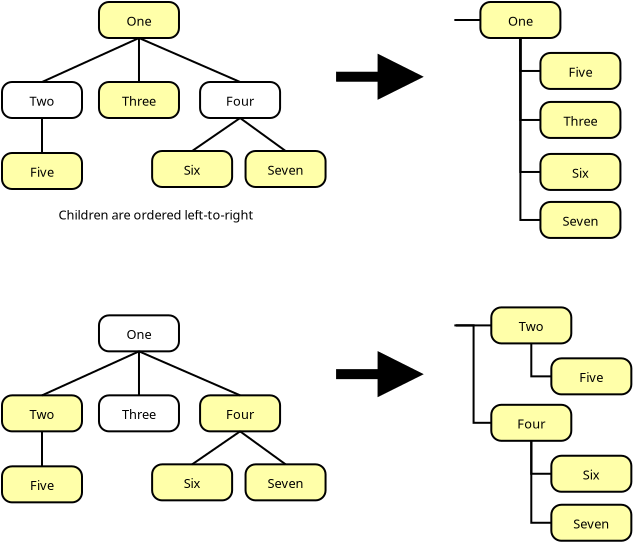 <?xml version="1.0" encoding="UTF-8"?>
<dia:diagram xmlns:dia="http://www.lysator.liu.se/~alla/dia/">
  <dia:layer name="Background" visible="true">
    <dia:group>
      <dia:object type="UML - State" version="0" id="O0">
        <dia:attribute name="obj_pos">
          <dia:point val="0.128,-16.728"/>
        </dia:attribute>
        <dia:attribute name="obj_bb">
          <dia:rectangle val="0.128,-16.728;4.128,-14.928"/>
        </dia:attribute>
        <dia:attribute name="elem_corner">
          <dia:point val="0.128,-16.728"/>
        </dia:attribute>
        <dia:attribute name="elem_width">
          <dia:real val="4"/>
        </dia:attribute>
        <dia:attribute name="elem_height">
          <dia:real val="1.8"/>
        </dia:attribute>
        <dia:attribute name="line_colour">
          <dia:color val="#000000"/>
        </dia:attribute>
        <dia:attribute name="fill_colour">
          <dia:color val="#ffffa9"/>
        </dia:attribute>
        <dia:attribute name="text">
          <dia:composite type="text">
            <dia:attribute name="string">
              <dia:string>#One#</dia:string>
            </dia:attribute>
            <dia:attribute name="font">
              <dia:font family="sans" style="0" name="Helvetica"/>
            </dia:attribute>
            <dia:attribute name="height">
              <dia:real val="0.8"/>
            </dia:attribute>
            <dia:attribute name="pos">
              <dia:point val="2.128,-15.628"/>
            </dia:attribute>
            <dia:attribute name="color">
              <dia:color val="#000000"/>
            </dia:attribute>
            <dia:attribute name="alignment">
              <dia:enum val="1"/>
            </dia:attribute>
          </dia:composite>
        </dia:attribute>
      </dia:object>
      <dia:object type="UML - State" version="0" id="O1">
        <dia:attribute name="obj_pos">
          <dia:point val="-4.721,-12.728"/>
        </dia:attribute>
        <dia:attribute name="obj_bb">
          <dia:rectangle val="-4.721,-12.728;-0.721,-10.928"/>
        </dia:attribute>
        <dia:attribute name="elem_corner">
          <dia:point val="-4.721,-12.728"/>
        </dia:attribute>
        <dia:attribute name="elem_width">
          <dia:real val="4"/>
        </dia:attribute>
        <dia:attribute name="elem_height">
          <dia:real val="1.8"/>
        </dia:attribute>
        <dia:attribute name="line_colour">
          <dia:color val="#000000"/>
        </dia:attribute>
        <dia:attribute name="fill_colour">
          <dia:color val="#ffffff"/>
        </dia:attribute>
        <dia:attribute name="text">
          <dia:composite type="text">
            <dia:attribute name="string">
              <dia:string>#Two#</dia:string>
            </dia:attribute>
            <dia:attribute name="font">
              <dia:font family="sans" style="0" name="Helvetica"/>
            </dia:attribute>
            <dia:attribute name="height">
              <dia:real val="0.8"/>
            </dia:attribute>
            <dia:attribute name="pos">
              <dia:point val="-2.721,-11.628"/>
            </dia:attribute>
            <dia:attribute name="color">
              <dia:color val="#000000"/>
            </dia:attribute>
            <dia:attribute name="alignment">
              <dia:enum val="1"/>
            </dia:attribute>
          </dia:composite>
        </dia:attribute>
      </dia:object>
      <dia:object type="UML - State" version="0" id="O2">
        <dia:attribute name="obj_pos">
          <dia:point val="0.128,-12.728"/>
        </dia:attribute>
        <dia:attribute name="obj_bb">
          <dia:rectangle val="0.128,-12.728;4.128,-10.928"/>
        </dia:attribute>
        <dia:attribute name="elem_corner">
          <dia:point val="0.128,-12.728"/>
        </dia:attribute>
        <dia:attribute name="elem_width">
          <dia:real val="4"/>
        </dia:attribute>
        <dia:attribute name="elem_height">
          <dia:real val="1.8"/>
        </dia:attribute>
        <dia:attribute name="line_colour">
          <dia:color val="#000000"/>
        </dia:attribute>
        <dia:attribute name="fill_colour">
          <dia:color val="#ffffa9"/>
        </dia:attribute>
        <dia:attribute name="text">
          <dia:composite type="text">
            <dia:attribute name="string">
              <dia:string>#Three#</dia:string>
            </dia:attribute>
            <dia:attribute name="font">
              <dia:font family="sans" style="0" name="Helvetica"/>
            </dia:attribute>
            <dia:attribute name="height">
              <dia:real val="0.8"/>
            </dia:attribute>
            <dia:attribute name="pos">
              <dia:point val="2.128,-11.628"/>
            </dia:attribute>
            <dia:attribute name="color">
              <dia:color val="#000000"/>
            </dia:attribute>
            <dia:attribute name="alignment">
              <dia:enum val="1"/>
            </dia:attribute>
          </dia:composite>
        </dia:attribute>
      </dia:object>
      <dia:object type="UML - State" version="0" id="O3">
        <dia:attribute name="obj_pos">
          <dia:point val="5.183,-12.728"/>
        </dia:attribute>
        <dia:attribute name="obj_bb">
          <dia:rectangle val="5.183,-12.728;9.183,-10.928"/>
        </dia:attribute>
        <dia:attribute name="elem_corner">
          <dia:point val="5.183,-12.728"/>
        </dia:attribute>
        <dia:attribute name="elem_width">
          <dia:real val="4"/>
        </dia:attribute>
        <dia:attribute name="elem_height">
          <dia:real val="1.8"/>
        </dia:attribute>
        <dia:attribute name="line_colour">
          <dia:color val="#000000"/>
        </dia:attribute>
        <dia:attribute name="fill_colour">
          <dia:color val="#ffffff"/>
        </dia:attribute>
        <dia:attribute name="text">
          <dia:composite type="text">
            <dia:attribute name="string">
              <dia:string>#Four#</dia:string>
            </dia:attribute>
            <dia:attribute name="font">
              <dia:font family="sans" style="0" name="Helvetica"/>
            </dia:attribute>
            <dia:attribute name="height">
              <dia:real val="0.8"/>
            </dia:attribute>
            <dia:attribute name="pos">
              <dia:point val="7.183,-11.628"/>
            </dia:attribute>
            <dia:attribute name="color">
              <dia:color val="#000000"/>
            </dia:attribute>
            <dia:attribute name="alignment">
              <dia:enum val="1"/>
            </dia:attribute>
          </dia:composite>
        </dia:attribute>
      </dia:object>
      <dia:object type="UML - State" version="0" id="O4">
        <dia:attribute name="obj_pos">
          <dia:point val="-4.721,-9.178"/>
        </dia:attribute>
        <dia:attribute name="obj_bb">
          <dia:rectangle val="-4.721,-9.178;-0.721,-7.378"/>
        </dia:attribute>
        <dia:attribute name="elem_corner">
          <dia:point val="-4.721,-9.178"/>
        </dia:attribute>
        <dia:attribute name="elem_width">
          <dia:real val="4"/>
        </dia:attribute>
        <dia:attribute name="elem_height">
          <dia:real val="1.8"/>
        </dia:attribute>
        <dia:attribute name="line_colour">
          <dia:color val="#000000"/>
        </dia:attribute>
        <dia:attribute name="fill_colour">
          <dia:color val="#ffffa9"/>
        </dia:attribute>
        <dia:attribute name="text">
          <dia:composite type="text">
            <dia:attribute name="string">
              <dia:string>#Five#</dia:string>
            </dia:attribute>
            <dia:attribute name="font">
              <dia:font family="sans" style="0" name="Helvetica"/>
            </dia:attribute>
            <dia:attribute name="height">
              <dia:real val="0.8"/>
            </dia:attribute>
            <dia:attribute name="pos">
              <dia:point val="-2.721,-8.078"/>
            </dia:attribute>
            <dia:attribute name="color">
              <dia:color val="#000000"/>
            </dia:attribute>
            <dia:attribute name="alignment">
              <dia:enum val="1"/>
            </dia:attribute>
          </dia:composite>
        </dia:attribute>
      </dia:object>
      <dia:object type="UML - State" version="0" id="O5">
        <dia:attribute name="obj_pos">
          <dia:point val="2.785,-9.278"/>
        </dia:attribute>
        <dia:attribute name="obj_bb">
          <dia:rectangle val="2.785,-9.278;6.785,-7.478"/>
        </dia:attribute>
        <dia:attribute name="elem_corner">
          <dia:point val="2.785,-9.278"/>
        </dia:attribute>
        <dia:attribute name="elem_width">
          <dia:real val="4"/>
        </dia:attribute>
        <dia:attribute name="elem_height">
          <dia:real val="1.8"/>
        </dia:attribute>
        <dia:attribute name="line_colour">
          <dia:color val="#000000"/>
        </dia:attribute>
        <dia:attribute name="fill_colour">
          <dia:color val="#ffffa9"/>
        </dia:attribute>
        <dia:attribute name="text">
          <dia:composite type="text">
            <dia:attribute name="string">
              <dia:string>#Six#</dia:string>
            </dia:attribute>
            <dia:attribute name="font">
              <dia:font family="sans" style="0" name="Helvetica"/>
            </dia:attribute>
            <dia:attribute name="height">
              <dia:real val="0.8"/>
            </dia:attribute>
            <dia:attribute name="pos">
              <dia:point val="4.785,-8.178"/>
            </dia:attribute>
            <dia:attribute name="color">
              <dia:color val="#000000"/>
            </dia:attribute>
            <dia:attribute name="alignment">
              <dia:enum val="1"/>
            </dia:attribute>
          </dia:composite>
        </dia:attribute>
      </dia:object>
      <dia:object type="UML - State" version="0" id="O6">
        <dia:attribute name="obj_pos">
          <dia:point val="7.457,-9.278"/>
        </dia:attribute>
        <dia:attribute name="obj_bb">
          <dia:rectangle val="7.457,-9.278;11.457,-7.478"/>
        </dia:attribute>
        <dia:attribute name="elem_corner">
          <dia:point val="7.457,-9.278"/>
        </dia:attribute>
        <dia:attribute name="elem_width">
          <dia:real val="4"/>
        </dia:attribute>
        <dia:attribute name="elem_height">
          <dia:real val="1.8"/>
        </dia:attribute>
        <dia:attribute name="line_colour">
          <dia:color val="#000000"/>
        </dia:attribute>
        <dia:attribute name="fill_colour">
          <dia:color val="#ffffa9"/>
        </dia:attribute>
        <dia:attribute name="text">
          <dia:composite type="text">
            <dia:attribute name="string">
              <dia:string>#Seven#</dia:string>
            </dia:attribute>
            <dia:attribute name="font">
              <dia:font family="sans" style="0" name="Helvetica"/>
            </dia:attribute>
            <dia:attribute name="height">
              <dia:real val="0.8"/>
            </dia:attribute>
            <dia:attribute name="pos">
              <dia:point val="9.457,-8.178"/>
            </dia:attribute>
            <dia:attribute name="color">
              <dia:color val="#000000"/>
            </dia:attribute>
            <dia:attribute name="alignment">
              <dia:enum val="1"/>
            </dia:attribute>
          </dia:composite>
        </dia:attribute>
      </dia:object>
      <dia:object type="Standard - Line" version="0" id="O7">
        <dia:attribute name="obj_pos">
          <dia:point val="2.128,-14.928"/>
        </dia:attribute>
        <dia:attribute name="obj_bb">
          <dia:rectangle val="-2.787,-14.994;2.194,-12.662"/>
        </dia:attribute>
        <dia:attribute name="conn_endpoints">
          <dia:point val="2.128,-14.928"/>
          <dia:point val="-2.721,-12.728"/>
        </dia:attribute>
        <dia:attribute name="numcp">
          <dia:int val="1"/>
        </dia:attribute>
        <dia:connections>
          <dia:connection handle="0" to="O0" connection="6"/>
          <dia:connection handle="1" to="O1" connection="1"/>
        </dia:connections>
      </dia:object>
      <dia:object type="Standard - Line" version="0" id="O8">
        <dia:attribute name="obj_pos">
          <dia:point val="-2.721,-10.928"/>
        </dia:attribute>
        <dia:attribute name="obj_bb">
          <dia:rectangle val="-2.771,-10.978;-2.671,-9.128"/>
        </dia:attribute>
        <dia:attribute name="conn_endpoints">
          <dia:point val="-2.721,-10.928"/>
          <dia:point val="-2.721,-9.178"/>
        </dia:attribute>
        <dia:attribute name="numcp">
          <dia:int val="1"/>
        </dia:attribute>
        <dia:connections>
          <dia:connection handle="0" to="O1" connection="6"/>
          <dia:connection handle="1" to="O4" connection="1"/>
        </dia:connections>
      </dia:object>
      <dia:object type="Standard - Line" version="0" id="O9">
        <dia:attribute name="obj_pos">
          <dia:point val="2.128,-14.928"/>
        </dia:attribute>
        <dia:attribute name="obj_bb">
          <dia:rectangle val="2.078,-14.978;2.178,-12.678"/>
        </dia:attribute>
        <dia:attribute name="conn_endpoints">
          <dia:point val="2.128,-14.928"/>
          <dia:point val="2.128,-12.728"/>
        </dia:attribute>
        <dia:attribute name="numcp">
          <dia:int val="1"/>
        </dia:attribute>
        <dia:connections>
          <dia:connection handle="0" to="O0" connection="6"/>
          <dia:connection handle="1" to="O2" connection="1"/>
        </dia:connections>
      </dia:object>
      <dia:object type="Standard - Line" version="0" id="O10">
        <dia:attribute name="obj_pos">
          <dia:point val="2.128,-14.928"/>
        </dia:attribute>
        <dia:attribute name="obj_bb">
          <dia:rectangle val="2.062,-14.994;7.248,-12.662"/>
        </dia:attribute>
        <dia:attribute name="conn_endpoints">
          <dia:point val="2.128,-14.928"/>
          <dia:point val="7.183,-12.728"/>
        </dia:attribute>
        <dia:attribute name="numcp">
          <dia:int val="1"/>
        </dia:attribute>
        <dia:connections>
          <dia:connection handle="0" to="O0" connection="6"/>
          <dia:connection handle="1" to="O3" connection="1"/>
        </dia:connections>
      </dia:object>
      <dia:object type="Standard - Line" version="0" id="O11">
        <dia:attribute name="obj_pos">
          <dia:point val="7.183,-10.928"/>
        </dia:attribute>
        <dia:attribute name="obj_bb">
          <dia:rectangle val="4.715,-10.998;7.252,-9.209"/>
        </dia:attribute>
        <dia:attribute name="conn_endpoints">
          <dia:point val="7.183,-10.928"/>
          <dia:point val="4.785,-9.278"/>
        </dia:attribute>
        <dia:attribute name="numcp">
          <dia:int val="1"/>
        </dia:attribute>
        <dia:connections>
          <dia:connection handle="0" to="O3" connection="6"/>
          <dia:connection handle="1" to="O5" connection="1"/>
        </dia:connections>
      </dia:object>
      <dia:object type="Standard - Line" version="0" id="O12">
        <dia:attribute name="obj_pos">
          <dia:point val="7.183,-10.928"/>
        </dia:attribute>
        <dia:attribute name="obj_bb">
          <dia:rectangle val="7.113,-10.998;9.527,-9.208"/>
        </dia:attribute>
        <dia:attribute name="conn_endpoints">
          <dia:point val="7.183,-10.928"/>
          <dia:point val="9.457,-9.278"/>
        </dia:attribute>
        <dia:attribute name="numcp">
          <dia:int val="1"/>
        </dia:attribute>
        <dia:connections>
          <dia:connection handle="0" to="O3" connection="6"/>
          <dia:connection handle="1" to="O6" connection="1"/>
        </dia:connections>
      </dia:object>
    </dia:group>
    <dia:object type="Standard - Text" version="0" id="O13">
      <dia:attribute name="obj_pos">
        <dia:point val="-1.9,-5.85"/>
      </dia:attribute>
      <dia:attribute name="obj_bb">
        <dia:rectangle val="-1.9,-6.469;8.119,-5.463"/>
      </dia:attribute>
      <dia:attribute name="text">
        <dia:composite type="text">
          <dia:attribute name="string">
            <dia:string>#Children are ordered left-to-right#</dia:string>
          </dia:attribute>
          <dia:attribute name="font">
            <dia:font family="sans" style="0" name="Helvetica"/>
          </dia:attribute>
          <dia:attribute name="height">
            <dia:real val="0.8"/>
          </dia:attribute>
          <dia:attribute name="pos">
            <dia:point val="-1.9,-5.85"/>
          </dia:attribute>
          <dia:attribute name="color">
            <dia:color val="#000000"/>
          </dia:attribute>
          <dia:attribute name="alignment">
            <dia:enum val="0"/>
          </dia:attribute>
        </dia:composite>
      </dia:attribute>
    </dia:object>
    <dia:group>
      <dia:object type="UML - State" version="0" id="O14">
        <dia:attribute name="obj_pos">
          <dia:point val="0.128,-1.06"/>
        </dia:attribute>
        <dia:attribute name="obj_bb">
          <dia:rectangle val="0.128,-1.06;4.128,0.74"/>
        </dia:attribute>
        <dia:attribute name="elem_corner">
          <dia:point val="0.128,-1.06"/>
        </dia:attribute>
        <dia:attribute name="elem_width">
          <dia:real val="4"/>
        </dia:attribute>
        <dia:attribute name="elem_height">
          <dia:real val="1.8"/>
        </dia:attribute>
        <dia:attribute name="line_colour">
          <dia:color val="#000000"/>
        </dia:attribute>
        <dia:attribute name="fill_colour">
          <dia:color val="#ffffff"/>
        </dia:attribute>
        <dia:attribute name="text">
          <dia:composite type="text">
            <dia:attribute name="string">
              <dia:string>#One#</dia:string>
            </dia:attribute>
            <dia:attribute name="font">
              <dia:font family="sans" style="0" name="Helvetica"/>
            </dia:attribute>
            <dia:attribute name="height">
              <dia:real val="0.8"/>
            </dia:attribute>
            <dia:attribute name="pos">
              <dia:point val="2.128,0.04"/>
            </dia:attribute>
            <dia:attribute name="color">
              <dia:color val="#000000"/>
            </dia:attribute>
            <dia:attribute name="alignment">
              <dia:enum val="1"/>
            </dia:attribute>
          </dia:composite>
        </dia:attribute>
      </dia:object>
      <dia:object type="UML - State" version="0" id="O15">
        <dia:attribute name="obj_pos">
          <dia:point val="-4.721,2.94"/>
        </dia:attribute>
        <dia:attribute name="obj_bb">
          <dia:rectangle val="-4.721,2.94;-0.721,4.74"/>
        </dia:attribute>
        <dia:attribute name="elem_corner">
          <dia:point val="-4.721,2.94"/>
        </dia:attribute>
        <dia:attribute name="elem_width">
          <dia:real val="4"/>
        </dia:attribute>
        <dia:attribute name="elem_height">
          <dia:real val="1.8"/>
        </dia:attribute>
        <dia:attribute name="line_colour">
          <dia:color val="#000000"/>
        </dia:attribute>
        <dia:attribute name="fill_colour">
          <dia:color val="#ffffa9"/>
        </dia:attribute>
        <dia:attribute name="text">
          <dia:composite type="text">
            <dia:attribute name="string">
              <dia:string>#Two#</dia:string>
            </dia:attribute>
            <dia:attribute name="font">
              <dia:font family="sans" style="0" name="Helvetica"/>
            </dia:attribute>
            <dia:attribute name="height">
              <dia:real val="0.8"/>
            </dia:attribute>
            <dia:attribute name="pos">
              <dia:point val="-2.721,4.04"/>
            </dia:attribute>
            <dia:attribute name="color">
              <dia:color val="#000000"/>
            </dia:attribute>
            <dia:attribute name="alignment">
              <dia:enum val="1"/>
            </dia:attribute>
          </dia:composite>
        </dia:attribute>
      </dia:object>
      <dia:object type="UML - State" version="0" id="O16">
        <dia:attribute name="obj_pos">
          <dia:point val="0.128,2.94"/>
        </dia:attribute>
        <dia:attribute name="obj_bb">
          <dia:rectangle val="0.128,2.94;4.128,4.74"/>
        </dia:attribute>
        <dia:attribute name="elem_corner">
          <dia:point val="0.128,2.94"/>
        </dia:attribute>
        <dia:attribute name="elem_width">
          <dia:real val="4"/>
        </dia:attribute>
        <dia:attribute name="elem_height">
          <dia:real val="1.8"/>
        </dia:attribute>
        <dia:attribute name="line_colour">
          <dia:color val="#000000"/>
        </dia:attribute>
        <dia:attribute name="fill_colour">
          <dia:color val="#ffffff"/>
        </dia:attribute>
        <dia:attribute name="text">
          <dia:composite type="text">
            <dia:attribute name="string">
              <dia:string>#Three#</dia:string>
            </dia:attribute>
            <dia:attribute name="font">
              <dia:font family="sans" style="0" name="Helvetica"/>
            </dia:attribute>
            <dia:attribute name="height">
              <dia:real val="0.8"/>
            </dia:attribute>
            <dia:attribute name="pos">
              <dia:point val="2.128,4.04"/>
            </dia:attribute>
            <dia:attribute name="color">
              <dia:color val="#000000"/>
            </dia:attribute>
            <dia:attribute name="alignment">
              <dia:enum val="1"/>
            </dia:attribute>
          </dia:composite>
        </dia:attribute>
      </dia:object>
      <dia:object type="UML - State" version="0" id="O17">
        <dia:attribute name="obj_pos">
          <dia:point val="5.183,2.94"/>
        </dia:attribute>
        <dia:attribute name="obj_bb">
          <dia:rectangle val="5.183,2.94;9.183,4.74"/>
        </dia:attribute>
        <dia:attribute name="elem_corner">
          <dia:point val="5.183,2.94"/>
        </dia:attribute>
        <dia:attribute name="elem_width">
          <dia:real val="4"/>
        </dia:attribute>
        <dia:attribute name="elem_height">
          <dia:real val="1.8"/>
        </dia:attribute>
        <dia:attribute name="line_colour">
          <dia:color val="#000000"/>
        </dia:attribute>
        <dia:attribute name="fill_colour">
          <dia:color val="#ffffa9"/>
        </dia:attribute>
        <dia:attribute name="text">
          <dia:composite type="text">
            <dia:attribute name="string">
              <dia:string>#Four#</dia:string>
            </dia:attribute>
            <dia:attribute name="font">
              <dia:font family="sans" style="0" name="Helvetica"/>
            </dia:attribute>
            <dia:attribute name="height">
              <dia:real val="0.8"/>
            </dia:attribute>
            <dia:attribute name="pos">
              <dia:point val="7.183,4.04"/>
            </dia:attribute>
            <dia:attribute name="color">
              <dia:color val="#000000"/>
            </dia:attribute>
            <dia:attribute name="alignment">
              <dia:enum val="1"/>
            </dia:attribute>
          </dia:composite>
        </dia:attribute>
      </dia:object>
      <dia:object type="UML - State" version="0" id="O18">
        <dia:attribute name="obj_pos">
          <dia:point val="-4.721,6.49"/>
        </dia:attribute>
        <dia:attribute name="obj_bb">
          <dia:rectangle val="-4.721,6.49;-0.721,8.29"/>
        </dia:attribute>
        <dia:attribute name="elem_corner">
          <dia:point val="-4.721,6.49"/>
        </dia:attribute>
        <dia:attribute name="elem_width">
          <dia:real val="4"/>
        </dia:attribute>
        <dia:attribute name="elem_height">
          <dia:real val="1.8"/>
        </dia:attribute>
        <dia:attribute name="line_colour">
          <dia:color val="#000000"/>
        </dia:attribute>
        <dia:attribute name="fill_colour">
          <dia:color val="#ffffa9"/>
        </dia:attribute>
        <dia:attribute name="text">
          <dia:composite type="text">
            <dia:attribute name="string">
              <dia:string>#Five#</dia:string>
            </dia:attribute>
            <dia:attribute name="font">
              <dia:font family="sans" style="0" name="Helvetica"/>
            </dia:attribute>
            <dia:attribute name="height">
              <dia:real val="0.8"/>
            </dia:attribute>
            <dia:attribute name="pos">
              <dia:point val="-2.721,7.59"/>
            </dia:attribute>
            <dia:attribute name="color">
              <dia:color val="#000000"/>
            </dia:attribute>
            <dia:attribute name="alignment">
              <dia:enum val="1"/>
            </dia:attribute>
          </dia:composite>
        </dia:attribute>
      </dia:object>
      <dia:object type="UML - State" version="0" id="O19">
        <dia:attribute name="obj_pos">
          <dia:point val="2.785,6.39"/>
        </dia:attribute>
        <dia:attribute name="obj_bb">
          <dia:rectangle val="2.785,6.39;6.785,8.19"/>
        </dia:attribute>
        <dia:attribute name="elem_corner">
          <dia:point val="2.785,6.39"/>
        </dia:attribute>
        <dia:attribute name="elem_width">
          <dia:real val="4"/>
        </dia:attribute>
        <dia:attribute name="elem_height">
          <dia:real val="1.8"/>
        </dia:attribute>
        <dia:attribute name="line_colour">
          <dia:color val="#000000"/>
        </dia:attribute>
        <dia:attribute name="fill_colour">
          <dia:color val="#ffffa9"/>
        </dia:attribute>
        <dia:attribute name="text">
          <dia:composite type="text">
            <dia:attribute name="string">
              <dia:string>#Six#</dia:string>
            </dia:attribute>
            <dia:attribute name="font">
              <dia:font family="sans" style="0" name="Helvetica"/>
            </dia:attribute>
            <dia:attribute name="height">
              <dia:real val="0.8"/>
            </dia:attribute>
            <dia:attribute name="pos">
              <dia:point val="4.785,7.49"/>
            </dia:attribute>
            <dia:attribute name="color">
              <dia:color val="#000000"/>
            </dia:attribute>
            <dia:attribute name="alignment">
              <dia:enum val="1"/>
            </dia:attribute>
          </dia:composite>
        </dia:attribute>
      </dia:object>
      <dia:object type="UML - State" version="0" id="O20">
        <dia:attribute name="obj_pos">
          <dia:point val="7.457,6.39"/>
        </dia:attribute>
        <dia:attribute name="obj_bb">
          <dia:rectangle val="7.457,6.39;11.457,8.19"/>
        </dia:attribute>
        <dia:attribute name="elem_corner">
          <dia:point val="7.457,6.39"/>
        </dia:attribute>
        <dia:attribute name="elem_width">
          <dia:real val="4"/>
        </dia:attribute>
        <dia:attribute name="elem_height">
          <dia:real val="1.8"/>
        </dia:attribute>
        <dia:attribute name="line_colour">
          <dia:color val="#000000"/>
        </dia:attribute>
        <dia:attribute name="fill_colour">
          <dia:color val="#ffffa9"/>
        </dia:attribute>
        <dia:attribute name="text">
          <dia:composite type="text">
            <dia:attribute name="string">
              <dia:string>#Seven#</dia:string>
            </dia:attribute>
            <dia:attribute name="font">
              <dia:font family="sans" style="0" name="Helvetica"/>
            </dia:attribute>
            <dia:attribute name="height">
              <dia:real val="0.8"/>
            </dia:attribute>
            <dia:attribute name="pos">
              <dia:point val="9.457,7.49"/>
            </dia:attribute>
            <dia:attribute name="color">
              <dia:color val="#000000"/>
            </dia:attribute>
            <dia:attribute name="alignment">
              <dia:enum val="1"/>
            </dia:attribute>
          </dia:composite>
        </dia:attribute>
      </dia:object>
      <dia:object type="Standard - Line" version="0" id="O21">
        <dia:attribute name="obj_pos">
          <dia:point val="2.128,0.74"/>
        </dia:attribute>
        <dia:attribute name="obj_bb">
          <dia:rectangle val="-2.787,0.674;2.194,3.006"/>
        </dia:attribute>
        <dia:attribute name="conn_endpoints">
          <dia:point val="2.128,0.74"/>
          <dia:point val="-2.721,2.94"/>
        </dia:attribute>
        <dia:attribute name="numcp">
          <dia:int val="1"/>
        </dia:attribute>
        <dia:connections>
          <dia:connection handle="0" to="O14" connection="6"/>
          <dia:connection handle="1" to="O15" connection="1"/>
        </dia:connections>
      </dia:object>
      <dia:object type="Standard - Line" version="0" id="O22">
        <dia:attribute name="obj_pos">
          <dia:point val="-2.721,4.74"/>
        </dia:attribute>
        <dia:attribute name="obj_bb">
          <dia:rectangle val="-2.771,4.69;-2.671,6.54"/>
        </dia:attribute>
        <dia:attribute name="conn_endpoints">
          <dia:point val="-2.721,4.74"/>
          <dia:point val="-2.721,6.49"/>
        </dia:attribute>
        <dia:attribute name="numcp">
          <dia:int val="1"/>
        </dia:attribute>
        <dia:connections>
          <dia:connection handle="0" to="O15" connection="6"/>
          <dia:connection handle="1" to="O18" connection="1"/>
        </dia:connections>
      </dia:object>
      <dia:object type="Standard - Line" version="0" id="O23">
        <dia:attribute name="obj_pos">
          <dia:point val="2.128,0.74"/>
        </dia:attribute>
        <dia:attribute name="obj_bb">
          <dia:rectangle val="2.078,0.69;2.178,2.99"/>
        </dia:attribute>
        <dia:attribute name="conn_endpoints">
          <dia:point val="2.128,0.74"/>
          <dia:point val="2.128,2.94"/>
        </dia:attribute>
        <dia:attribute name="numcp">
          <dia:int val="1"/>
        </dia:attribute>
        <dia:connections>
          <dia:connection handle="0" to="O14" connection="6"/>
          <dia:connection handle="1" to="O16" connection="1"/>
        </dia:connections>
      </dia:object>
      <dia:object type="Standard - Line" version="0" id="O24">
        <dia:attribute name="obj_pos">
          <dia:point val="2.128,0.74"/>
        </dia:attribute>
        <dia:attribute name="obj_bb">
          <dia:rectangle val="2.062,0.674;7.248,3.006"/>
        </dia:attribute>
        <dia:attribute name="conn_endpoints">
          <dia:point val="2.128,0.74"/>
          <dia:point val="7.183,2.94"/>
        </dia:attribute>
        <dia:attribute name="numcp">
          <dia:int val="1"/>
        </dia:attribute>
        <dia:connections>
          <dia:connection handle="0" to="O14" connection="6"/>
          <dia:connection handle="1" to="O17" connection="1"/>
        </dia:connections>
      </dia:object>
      <dia:object type="Standard - Line" version="0" id="O25">
        <dia:attribute name="obj_pos">
          <dia:point val="7.183,4.74"/>
        </dia:attribute>
        <dia:attribute name="obj_bb">
          <dia:rectangle val="4.715,4.67;7.252,6.46"/>
        </dia:attribute>
        <dia:attribute name="conn_endpoints">
          <dia:point val="7.183,4.74"/>
          <dia:point val="4.785,6.39"/>
        </dia:attribute>
        <dia:attribute name="numcp">
          <dia:int val="1"/>
        </dia:attribute>
        <dia:connections>
          <dia:connection handle="0" to="O17" connection="6"/>
          <dia:connection handle="1" to="O19" connection="1"/>
        </dia:connections>
      </dia:object>
      <dia:object type="Standard - Line" version="0" id="O26">
        <dia:attribute name="obj_pos">
          <dia:point val="7.183,4.74"/>
        </dia:attribute>
        <dia:attribute name="obj_bb">
          <dia:rectangle val="7.113,4.67;9.527,6.46"/>
        </dia:attribute>
        <dia:attribute name="conn_endpoints">
          <dia:point val="7.183,4.74"/>
          <dia:point val="9.457,6.39"/>
        </dia:attribute>
        <dia:attribute name="numcp">
          <dia:int val="1"/>
        </dia:attribute>
        <dia:connections>
          <dia:connection handle="0" to="O17" connection="6"/>
          <dia:connection handle="1" to="O20" connection="1"/>
        </dia:connections>
      </dia:object>
    </dia:group>
    <dia:group>
      <dia:group>
        <dia:object type="UML - State" version="0" id="O27">
          <dia:attribute name="obj_pos">
            <dia:point val="19.199,-16.728"/>
          </dia:attribute>
          <dia:attribute name="obj_bb">
            <dia:rectangle val="19.199,-16.728;23.199,-14.928"/>
          </dia:attribute>
          <dia:attribute name="elem_corner">
            <dia:point val="19.199,-16.728"/>
          </dia:attribute>
          <dia:attribute name="elem_width">
            <dia:real val="4"/>
          </dia:attribute>
          <dia:attribute name="elem_height">
            <dia:real val="1.8"/>
          </dia:attribute>
          <dia:attribute name="line_colour">
            <dia:color val="#000000"/>
          </dia:attribute>
          <dia:attribute name="fill_colour">
            <dia:color val="#ffffa9"/>
          </dia:attribute>
          <dia:attribute name="text">
            <dia:composite type="text">
              <dia:attribute name="string">
                <dia:string>#One#</dia:string>
              </dia:attribute>
              <dia:attribute name="font">
                <dia:font family="sans" style="0" name="Helvetica"/>
              </dia:attribute>
              <dia:attribute name="height">
                <dia:real val="0.8"/>
              </dia:attribute>
              <dia:attribute name="pos">
                <dia:point val="21.199,-15.628"/>
              </dia:attribute>
              <dia:attribute name="color">
                <dia:color val="#000000"/>
              </dia:attribute>
              <dia:attribute name="alignment">
                <dia:enum val="1"/>
              </dia:attribute>
            </dia:composite>
          </dia:attribute>
        </dia:object>
        <dia:object type="UML - State" version="0" id="O28">
          <dia:attribute name="obj_pos">
            <dia:point val="22.2,-11.73"/>
          </dia:attribute>
          <dia:attribute name="obj_bb">
            <dia:rectangle val="22.2,-11.73;26.2,-9.93"/>
          </dia:attribute>
          <dia:attribute name="elem_corner">
            <dia:point val="22.2,-11.73"/>
          </dia:attribute>
          <dia:attribute name="elem_width">
            <dia:real val="4"/>
          </dia:attribute>
          <dia:attribute name="elem_height">
            <dia:real val="1.8"/>
          </dia:attribute>
          <dia:attribute name="line_colour">
            <dia:color val="#000000"/>
          </dia:attribute>
          <dia:attribute name="fill_colour">
            <dia:color val="#ffffa9"/>
          </dia:attribute>
          <dia:attribute name="text">
            <dia:composite type="text">
              <dia:attribute name="string">
                <dia:string>#Three#</dia:string>
              </dia:attribute>
              <dia:attribute name="font">
                <dia:font family="sans" style="0" name="Helvetica"/>
              </dia:attribute>
              <dia:attribute name="height">
                <dia:real val="0.8"/>
              </dia:attribute>
              <dia:attribute name="pos">
                <dia:point val="24.2,-10.63"/>
              </dia:attribute>
              <dia:attribute name="color">
                <dia:color val="#000000"/>
              </dia:attribute>
              <dia:attribute name="alignment">
                <dia:enum val="1"/>
              </dia:attribute>
            </dia:composite>
          </dia:attribute>
        </dia:object>
        <dia:object type="UML - State" version="0" id="O29">
          <dia:attribute name="obj_pos">
            <dia:point val="22.2,-14.18"/>
          </dia:attribute>
          <dia:attribute name="obj_bb">
            <dia:rectangle val="22.2,-14.18;26.2,-12.38"/>
          </dia:attribute>
          <dia:attribute name="elem_corner">
            <dia:point val="22.2,-14.18"/>
          </dia:attribute>
          <dia:attribute name="elem_width">
            <dia:real val="4"/>
          </dia:attribute>
          <dia:attribute name="elem_height">
            <dia:real val="1.8"/>
          </dia:attribute>
          <dia:attribute name="line_colour">
            <dia:color val="#000000"/>
          </dia:attribute>
          <dia:attribute name="fill_colour">
            <dia:color val="#ffffa9"/>
          </dia:attribute>
          <dia:attribute name="text">
            <dia:composite type="text">
              <dia:attribute name="string">
                <dia:string>#Five#</dia:string>
              </dia:attribute>
              <dia:attribute name="font">
                <dia:font family="sans" style="0" name="Helvetica"/>
              </dia:attribute>
              <dia:attribute name="height">
                <dia:real val="0.8"/>
              </dia:attribute>
              <dia:attribute name="pos">
                <dia:point val="24.2,-13.08"/>
              </dia:attribute>
              <dia:attribute name="color">
                <dia:color val="#000000"/>
              </dia:attribute>
              <dia:attribute name="alignment">
                <dia:enum val="1"/>
              </dia:attribute>
            </dia:composite>
          </dia:attribute>
        </dia:object>
        <dia:object type="UML - State" version="0" id="O30">
          <dia:attribute name="obj_pos">
            <dia:point val="22.2,-9.13"/>
          </dia:attribute>
          <dia:attribute name="obj_bb">
            <dia:rectangle val="22.2,-9.13;26.2,-7.33"/>
          </dia:attribute>
          <dia:attribute name="elem_corner">
            <dia:point val="22.2,-9.13"/>
          </dia:attribute>
          <dia:attribute name="elem_width">
            <dia:real val="4"/>
          </dia:attribute>
          <dia:attribute name="elem_height">
            <dia:real val="1.8"/>
          </dia:attribute>
          <dia:attribute name="line_colour">
            <dia:color val="#000000"/>
          </dia:attribute>
          <dia:attribute name="fill_colour">
            <dia:color val="#ffffa9"/>
          </dia:attribute>
          <dia:attribute name="text">
            <dia:composite type="text">
              <dia:attribute name="string">
                <dia:string>#Six#</dia:string>
              </dia:attribute>
              <dia:attribute name="font">
                <dia:font family="sans" style="0" name="Helvetica"/>
              </dia:attribute>
              <dia:attribute name="height">
                <dia:real val="0.8"/>
              </dia:attribute>
              <dia:attribute name="pos">
                <dia:point val="24.2,-8.03"/>
              </dia:attribute>
              <dia:attribute name="color">
                <dia:color val="#000000"/>
              </dia:attribute>
              <dia:attribute name="alignment">
                <dia:enum val="1"/>
              </dia:attribute>
            </dia:composite>
          </dia:attribute>
        </dia:object>
        <dia:object type="UML - State" version="0" id="O31">
          <dia:attribute name="obj_pos">
            <dia:point val="22.2,-6.73"/>
          </dia:attribute>
          <dia:attribute name="obj_bb">
            <dia:rectangle val="22.2,-6.73;26.2,-4.93"/>
          </dia:attribute>
          <dia:attribute name="elem_corner">
            <dia:point val="22.2,-6.73"/>
          </dia:attribute>
          <dia:attribute name="elem_width">
            <dia:real val="4"/>
          </dia:attribute>
          <dia:attribute name="elem_height">
            <dia:real val="1.8"/>
          </dia:attribute>
          <dia:attribute name="line_colour">
            <dia:color val="#000000"/>
          </dia:attribute>
          <dia:attribute name="fill_colour">
            <dia:color val="#ffffa9"/>
          </dia:attribute>
          <dia:attribute name="text">
            <dia:composite type="text">
              <dia:attribute name="string">
                <dia:string>#Seven#</dia:string>
              </dia:attribute>
              <dia:attribute name="font">
                <dia:font family="sans" style="0" name="Helvetica"/>
              </dia:attribute>
              <dia:attribute name="height">
                <dia:real val="0.8"/>
              </dia:attribute>
              <dia:attribute name="pos">
                <dia:point val="24.2,-5.63"/>
              </dia:attribute>
              <dia:attribute name="color">
                <dia:color val="#000000"/>
              </dia:attribute>
              <dia:attribute name="alignment">
                <dia:enum val="1"/>
              </dia:attribute>
            </dia:composite>
          </dia:attribute>
        </dia:object>
        <dia:object type="Standard - ZigZagLine" version="0" id="O32">
          <dia:attribute name="obj_pos">
            <dia:point val="22.2,-5.83"/>
          </dia:attribute>
          <dia:attribute name="obj_bb">
            <dia:rectangle val="21.149,-14.978;22.25,-5.78"/>
          </dia:attribute>
          <dia:attribute name="orth_points">
            <dia:point val="22.2,-5.83"/>
            <dia:point val="21.199,-5.83"/>
            <dia:point val="21.199,-14.928"/>
          </dia:attribute>
          <dia:attribute name="orth_orient">
            <dia:enum val="0"/>
            <dia:enum val="1"/>
          </dia:attribute>
          <dia:connections>
            <dia:connection handle="0" to="O31" connection="3"/>
            <dia:connection handle="1" to="O27" connection="6"/>
          </dia:connections>
        </dia:object>
        <dia:object type="Standard - ZigZagLine" version="0" id="O33">
          <dia:attribute name="obj_pos">
            <dia:point val="22.2,-8.23"/>
          </dia:attribute>
          <dia:attribute name="obj_bb">
            <dia:rectangle val="21.149,-14.978;22.25,-8.18"/>
          </dia:attribute>
          <dia:attribute name="orth_points">
            <dia:point val="22.2,-8.23"/>
            <dia:point val="21.199,-8.23"/>
            <dia:point val="21.199,-14.928"/>
          </dia:attribute>
          <dia:attribute name="orth_orient">
            <dia:enum val="0"/>
            <dia:enum val="1"/>
          </dia:attribute>
          <dia:connections>
            <dia:connection handle="0" to="O30" connection="3"/>
            <dia:connection handle="1" to="O27" connection="6"/>
          </dia:connections>
        </dia:object>
        <dia:object type="Standard - ZigZagLine" version="0" id="O34">
          <dia:attribute name="obj_pos">
            <dia:point val="22.2,-10.83"/>
          </dia:attribute>
          <dia:attribute name="obj_bb">
            <dia:rectangle val="21.149,-14.978;22.25,-10.78"/>
          </dia:attribute>
          <dia:attribute name="orth_points">
            <dia:point val="22.2,-10.83"/>
            <dia:point val="21.199,-10.83"/>
            <dia:point val="21.199,-14.928"/>
          </dia:attribute>
          <dia:attribute name="orth_orient">
            <dia:enum val="0"/>
            <dia:enum val="1"/>
          </dia:attribute>
          <dia:connections>
            <dia:connection handle="0" to="O28" connection="3"/>
            <dia:connection handle="1" to="O27" connection="6"/>
          </dia:connections>
        </dia:object>
        <dia:object type="Standard - ZigZagLine" version="0" id="O35">
          <dia:attribute name="obj_pos">
            <dia:point val="22.2,-13.28"/>
          </dia:attribute>
          <dia:attribute name="obj_bb">
            <dia:rectangle val="21.149,-14.978;22.25,-13.23"/>
          </dia:attribute>
          <dia:attribute name="orth_points">
            <dia:point val="22.2,-13.28"/>
            <dia:point val="21.199,-13.28"/>
            <dia:point val="21.199,-14.928"/>
          </dia:attribute>
          <dia:attribute name="orth_orient">
            <dia:enum val="0"/>
            <dia:enum val="1"/>
          </dia:attribute>
          <dia:connections>
            <dia:connection handle="0" to="O29" connection="3"/>
            <dia:connection handle="1" to="O27" connection="6"/>
          </dia:connections>
        </dia:object>
      </dia:group>
      <dia:object type="Standard - Line" version="0" id="O36">
        <dia:attribute name="obj_pos">
          <dia:point val="19.199,-15.828"/>
        </dia:attribute>
        <dia:attribute name="obj_bb">
          <dia:rectangle val="17.846,-15.878;19.249,-15.777"/>
        </dia:attribute>
        <dia:attribute name="conn_endpoints">
          <dia:point val="19.199,-15.828"/>
          <dia:point val="17.896,-15.827"/>
        </dia:attribute>
        <dia:attribute name="numcp">
          <dia:int val="1"/>
        </dia:attribute>
      </dia:object>
    </dia:group>
    <dia:group>
      <dia:group>
        <dia:object type="UML - State" version="0" id="O37">
          <dia:attribute name="obj_pos">
            <dia:point val="19.744,-1.458"/>
          </dia:attribute>
          <dia:attribute name="obj_bb">
            <dia:rectangle val="19.744,-1.458;23.744,0.342"/>
          </dia:attribute>
          <dia:attribute name="elem_corner">
            <dia:point val="19.744,-1.458"/>
          </dia:attribute>
          <dia:attribute name="elem_width">
            <dia:real val="4"/>
          </dia:attribute>
          <dia:attribute name="elem_height">
            <dia:real val="1.8"/>
          </dia:attribute>
          <dia:attribute name="line_colour">
            <dia:color val="#000000"/>
          </dia:attribute>
          <dia:attribute name="fill_colour">
            <dia:color val="#ffffa9"/>
          </dia:attribute>
          <dia:attribute name="text">
            <dia:composite type="text">
              <dia:attribute name="string">
                <dia:string>#Two#</dia:string>
              </dia:attribute>
              <dia:attribute name="font">
                <dia:font family="sans" style="0" name="Helvetica"/>
              </dia:attribute>
              <dia:attribute name="height">
                <dia:real val="0.8"/>
              </dia:attribute>
              <dia:attribute name="pos">
                <dia:point val="21.744,-0.358"/>
              </dia:attribute>
              <dia:attribute name="color">
                <dia:color val="#000000"/>
              </dia:attribute>
              <dia:attribute name="alignment">
                <dia:enum val="1"/>
              </dia:attribute>
            </dia:composite>
          </dia:attribute>
        </dia:object>
        <dia:object type="UML - State" version="0" id="O38">
          <dia:attribute name="obj_pos">
            <dia:point val="22.746,1.09"/>
          </dia:attribute>
          <dia:attribute name="obj_bb">
            <dia:rectangle val="22.746,1.09;26.746,2.89"/>
          </dia:attribute>
          <dia:attribute name="elem_corner">
            <dia:point val="22.746,1.09"/>
          </dia:attribute>
          <dia:attribute name="elem_width">
            <dia:real val="4"/>
          </dia:attribute>
          <dia:attribute name="elem_height">
            <dia:real val="1.8"/>
          </dia:attribute>
          <dia:attribute name="line_colour">
            <dia:color val="#000000"/>
          </dia:attribute>
          <dia:attribute name="fill_colour">
            <dia:color val="#ffffa9"/>
          </dia:attribute>
          <dia:attribute name="text">
            <dia:composite type="text">
              <dia:attribute name="string">
                <dia:string>#Five#</dia:string>
              </dia:attribute>
              <dia:attribute name="font">
                <dia:font family="sans" style="0" name="Helvetica"/>
              </dia:attribute>
              <dia:attribute name="height">
                <dia:real val="0.8"/>
              </dia:attribute>
              <dia:attribute name="pos">
                <dia:point val="24.746,2.19"/>
              </dia:attribute>
              <dia:attribute name="color">
                <dia:color val="#000000"/>
              </dia:attribute>
              <dia:attribute name="alignment">
                <dia:enum val="1"/>
              </dia:attribute>
            </dia:composite>
          </dia:attribute>
        </dia:object>
        <dia:object type="Standard - ZigZagLine" version="0" id="O39">
          <dia:attribute name="obj_pos">
            <dia:point val="22.746,1.99"/>
          </dia:attribute>
          <dia:attribute name="obj_bb">
            <dia:rectangle val="21.694,0.292;22.796,2.04"/>
          </dia:attribute>
          <dia:attribute name="orth_points">
            <dia:point val="22.746,1.99"/>
            <dia:point val="21.744,1.99"/>
            <dia:point val="21.744,0.342"/>
          </dia:attribute>
          <dia:attribute name="orth_orient">
            <dia:enum val="0"/>
            <dia:enum val="1"/>
          </dia:attribute>
          <dia:connections>
            <dia:connection handle="0" to="O38" connection="3"/>
            <dia:connection handle="1" to="O37" connection="6"/>
          </dia:connections>
        </dia:object>
      </dia:group>
      <dia:group>
        <dia:object type="UML - State" version="0" id="O40">
          <dia:attribute name="obj_pos">
            <dia:point val="19.744,3.412"/>
          </dia:attribute>
          <dia:attribute name="obj_bb">
            <dia:rectangle val="19.744,3.412;23.744,5.212"/>
          </dia:attribute>
          <dia:attribute name="elem_corner">
            <dia:point val="19.744,3.412"/>
          </dia:attribute>
          <dia:attribute name="elem_width">
            <dia:real val="4"/>
          </dia:attribute>
          <dia:attribute name="elem_height">
            <dia:real val="1.8"/>
          </dia:attribute>
          <dia:attribute name="line_colour">
            <dia:color val="#000000"/>
          </dia:attribute>
          <dia:attribute name="fill_colour">
            <dia:color val="#ffffa9"/>
          </dia:attribute>
          <dia:attribute name="text">
            <dia:composite type="text">
              <dia:attribute name="string">
                <dia:string>#Four#</dia:string>
              </dia:attribute>
              <dia:attribute name="font">
                <dia:font family="sans" style="0" name="Helvetica"/>
              </dia:attribute>
              <dia:attribute name="height">
                <dia:real val="0.8"/>
              </dia:attribute>
              <dia:attribute name="pos">
                <dia:point val="21.744,4.512"/>
              </dia:attribute>
              <dia:attribute name="color">
                <dia:color val="#000000"/>
              </dia:attribute>
              <dia:attribute name="alignment">
                <dia:enum val="1"/>
              </dia:attribute>
            </dia:composite>
          </dia:attribute>
        </dia:object>
        <dia:object type="UML - State" version="0" id="O41">
          <dia:attribute name="obj_pos">
            <dia:point val="22.746,8.41"/>
          </dia:attribute>
          <dia:attribute name="obj_bb">
            <dia:rectangle val="22.746,8.41;26.746,10.21"/>
          </dia:attribute>
          <dia:attribute name="elem_corner">
            <dia:point val="22.746,8.41"/>
          </dia:attribute>
          <dia:attribute name="elem_width">
            <dia:real val="4"/>
          </dia:attribute>
          <dia:attribute name="elem_height">
            <dia:real val="1.8"/>
          </dia:attribute>
          <dia:attribute name="line_colour">
            <dia:color val="#000000"/>
          </dia:attribute>
          <dia:attribute name="fill_colour">
            <dia:color val="#ffffa9"/>
          </dia:attribute>
          <dia:attribute name="text">
            <dia:composite type="text">
              <dia:attribute name="string">
                <dia:string>#Seven#</dia:string>
              </dia:attribute>
              <dia:attribute name="font">
                <dia:font family="sans" style="0" name="Helvetica"/>
              </dia:attribute>
              <dia:attribute name="height">
                <dia:real val="0.8"/>
              </dia:attribute>
              <dia:attribute name="pos">
                <dia:point val="24.746,9.51"/>
              </dia:attribute>
              <dia:attribute name="color">
                <dia:color val="#000000"/>
              </dia:attribute>
              <dia:attribute name="alignment">
                <dia:enum val="1"/>
              </dia:attribute>
            </dia:composite>
          </dia:attribute>
        </dia:object>
        <dia:object type="UML - State" version="0" id="O42">
          <dia:attribute name="obj_pos">
            <dia:point val="22.746,5.96"/>
          </dia:attribute>
          <dia:attribute name="obj_bb">
            <dia:rectangle val="22.746,5.96;26.746,7.76"/>
          </dia:attribute>
          <dia:attribute name="elem_corner">
            <dia:point val="22.746,5.96"/>
          </dia:attribute>
          <dia:attribute name="elem_width">
            <dia:real val="4"/>
          </dia:attribute>
          <dia:attribute name="elem_height">
            <dia:real val="1.8"/>
          </dia:attribute>
          <dia:attribute name="line_colour">
            <dia:color val="#000000"/>
          </dia:attribute>
          <dia:attribute name="fill_colour">
            <dia:color val="#ffffa9"/>
          </dia:attribute>
          <dia:attribute name="text">
            <dia:composite type="text">
              <dia:attribute name="string">
                <dia:string>#Six#</dia:string>
              </dia:attribute>
              <dia:attribute name="font">
                <dia:font family="sans" style="0" name="Helvetica"/>
              </dia:attribute>
              <dia:attribute name="height">
                <dia:real val="0.8"/>
              </dia:attribute>
              <dia:attribute name="pos">
                <dia:point val="24.746,7.06"/>
              </dia:attribute>
              <dia:attribute name="color">
                <dia:color val="#000000"/>
              </dia:attribute>
              <dia:attribute name="alignment">
                <dia:enum val="1"/>
              </dia:attribute>
            </dia:composite>
          </dia:attribute>
        </dia:object>
        <dia:object type="Standard - ZigZagLine" version="0" id="O43">
          <dia:attribute name="obj_pos">
            <dia:point val="22.746,9.31"/>
          </dia:attribute>
          <dia:attribute name="obj_bb">
            <dia:rectangle val="21.694,5.162;22.796,9.36"/>
          </dia:attribute>
          <dia:attribute name="orth_points">
            <dia:point val="22.746,9.31"/>
            <dia:point val="21.744,9.31"/>
            <dia:point val="21.744,5.212"/>
          </dia:attribute>
          <dia:attribute name="orth_orient">
            <dia:enum val="0"/>
            <dia:enum val="1"/>
          </dia:attribute>
          <dia:connections>
            <dia:connection handle="0" to="O41" connection="3"/>
            <dia:connection handle="1" to="O40" connection="6"/>
          </dia:connections>
        </dia:object>
        <dia:object type="Standard - ZigZagLine" version="0" id="O44">
          <dia:attribute name="obj_pos">
            <dia:point val="22.746,6.86"/>
          </dia:attribute>
          <dia:attribute name="obj_bb">
            <dia:rectangle val="21.694,5.162;22.796,6.91"/>
          </dia:attribute>
          <dia:attribute name="orth_points">
            <dia:point val="22.746,6.86"/>
            <dia:point val="21.744,6.86"/>
            <dia:point val="21.744,5.212"/>
          </dia:attribute>
          <dia:attribute name="orth_orient">
            <dia:enum val="0"/>
            <dia:enum val="1"/>
          </dia:attribute>
          <dia:connections>
            <dia:connection handle="0" to="O42" connection="3"/>
            <dia:connection handle="1" to="O40" connection="6"/>
          </dia:connections>
        </dia:object>
      </dia:group>
      <dia:object type="Standard - Line" version="0" id="O45">
        <dia:attribute name="obj_pos">
          <dia:point val="19.744,-0.558"/>
        </dia:attribute>
        <dia:attribute name="obj_bb">
          <dia:rectangle val="17.846,-0.608;19.794,-0.508"/>
        </dia:attribute>
        <dia:attribute name="conn_endpoints">
          <dia:point val="19.744,-0.558"/>
          <dia:point val="17.896,-0.558"/>
        </dia:attribute>
        <dia:attribute name="numcp">
          <dia:int val="1"/>
        </dia:attribute>
      </dia:object>
      <dia:object type="Standard - ZigZagLine" version="0" id="O46">
        <dia:attribute name="obj_pos">
          <dia:point val="19.744,4.312"/>
        </dia:attribute>
        <dia:attribute name="obj_bb">
          <dia:rectangle val="17.921,-0.608;19.794,4.362"/>
        </dia:attribute>
        <dia:attribute name="orth_points">
          <dia:point val="19.744,4.312"/>
          <dia:point val="18.858,4.312"/>
          <dia:point val="18.858,-0.558"/>
          <dia:point val="17.971,-0.558"/>
        </dia:attribute>
        <dia:attribute name="orth_orient">
          <dia:enum val="0"/>
          <dia:enum val="1"/>
          <dia:enum val="0"/>
        </dia:attribute>
      </dia:object>
    </dia:group>
    <dia:object type="Standard - Line" version="0" id="O47">
      <dia:attribute name="obj_pos">
        <dia:point val="11.983,-12.993"/>
      </dia:attribute>
      <dia:attribute name="obj_bb">
        <dia:rectangle val="11.733,-14.49;16.309,-11.489"/>
      </dia:attribute>
      <dia:attribute name="conn_endpoints">
        <dia:point val="11.983,-12.993"/>
        <dia:point val="16.058,-12.989"/>
      </dia:attribute>
      <dia:attribute name="numcp">
        <dia:int val="1"/>
      </dia:attribute>
      <dia:attribute name="line_width">
        <dia:real val="0.5"/>
      </dia:attribute>
      <dia:attribute name="end_arrow">
        <dia:enum val="3"/>
      </dia:attribute>
      <dia:attribute name="end_arrow_length">
        <dia:real val="1.5"/>
      </dia:attribute>
      <dia:attribute name="end_arrow_width">
        <dia:real val="1.5"/>
      </dia:attribute>
    </dia:object>
    <dia:object type="Standard - Line" version="0" id="O48">
      <dia:attribute name="obj_pos">
        <dia:point val="11.983,1.877"/>
      </dia:attribute>
      <dia:attribute name="obj_bb">
        <dia:rectangle val="11.733,0.38;16.309,3.381"/>
      </dia:attribute>
      <dia:attribute name="conn_endpoints">
        <dia:point val="11.983,1.877"/>
        <dia:point val="16.058,1.881"/>
      </dia:attribute>
      <dia:attribute name="numcp">
        <dia:int val="1"/>
      </dia:attribute>
      <dia:attribute name="line_width">
        <dia:real val="0.5"/>
      </dia:attribute>
      <dia:attribute name="end_arrow">
        <dia:enum val="3"/>
      </dia:attribute>
      <dia:attribute name="end_arrow_length">
        <dia:real val="1.5"/>
      </dia:attribute>
      <dia:attribute name="end_arrow_width">
        <dia:real val="1.5"/>
      </dia:attribute>
    </dia:object>
  </dia:layer>
</dia:diagram>
